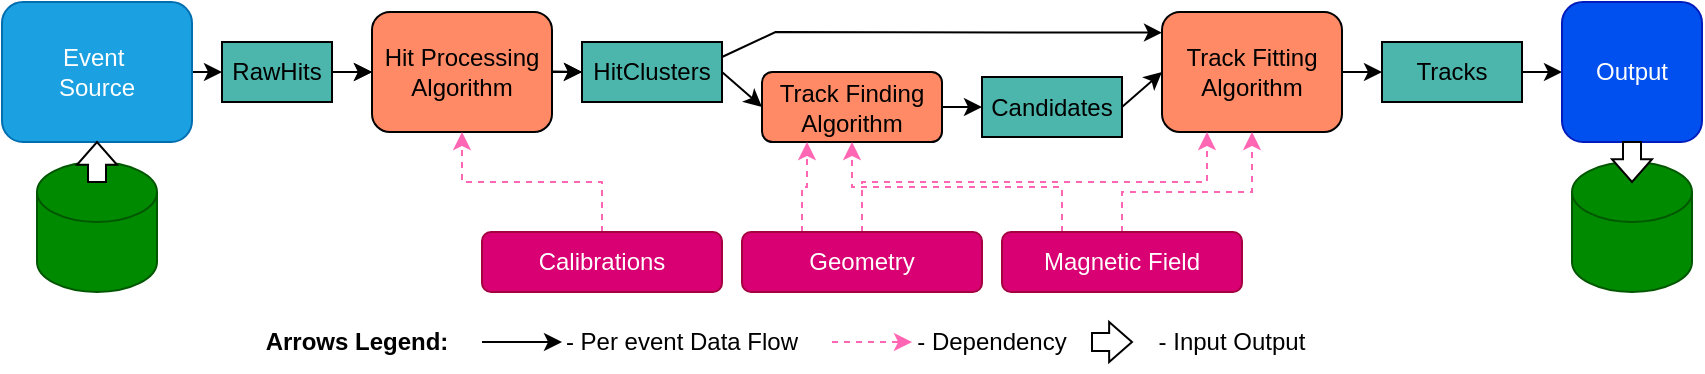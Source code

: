 <mxfile version="27.0.9">
  <diagram name="Page-1" id="HX-n5RwU4yS9j-6OuBTY">
    <mxGraphModel dx="2066" dy="1202" grid="1" gridSize="10" guides="1" tooltips="1" connect="1" arrows="1" fold="1" page="1" pageScale="1" pageWidth="850" pageHeight="1100" math="0" shadow="0">
      <root>
        <mxCell id="0" />
        <mxCell id="1" parent="0" />
        <mxCell id="03DxG6IQkUXKNhE9hXaz-13" value="" style="edgeStyle=orthogonalEdgeStyle;rounded=0;orthogonalLoop=1;jettySize=auto;html=1;" parent="1" source="Q2nsGRmkFAV52NvcU29X-1" target="Q2nsGRmkFAV52NvcU29X-2" edge="1">
          <mxGeometry relative="1" as="geometry" />
        </mxCell>
        <mxCell id="Q2nsGRmkFAV52NvcU29X-1" value="RawHits" style="rounded=0;whiteSpace=wrap;html=1;fillColor=#4DB6AC;" parent="1" vertex="1">
          <mxGeometry x="110" y="45" width="55" height="30" as="geometry" />
        </mxCell>
        <mxCell id="03DxG6IQkUXKNhE9hXaz-5" value="" style="edgeStyle=orthogonalEdgeStyle;rounded=0;orthogonalLoop=1;jettySize=auto;html=1;" parent="1" source="Q2nsGRmkFAV52NvcU29X-2" target="Q2nsGRmkFAV52NvcU29X-3" edge="1">
          <mxGeometry relative="1" as="geometry" />
        </mxCell>
        <mxCell id="Q2nsGRmkFAV52NvcU29X-2" value="Hit Processing Algorithm" style="rounded=1;whiteSpace=wrap;html=1;fillColor=#FF8A65;" parent="1" vertex="1">
          <mxGeometry x="185" y="30" width="90" height="60" as="geometry" />
        </mxCell>
        <mxCell id="Q2nsGRmkFAV52NvcU29X-3" value="HitClusters" style="rounded=0;whiteSpace=wrap;html=1;fillColor=#4DB6AC;" parent="1" vertex="1">
          <mxGeometry x="290" y="45" width="70" height="30" as="geometry" />
        </mxCell>
        <mxCell id="Q2nsGRmkFAV52NvcU29X-5" value="Track Finding&lt;div&gt;Algorithm&lt;/div&gt;" style="rounded=1;whiteSpace=wrap;html=1;fillColor=#FF8A65;" parent="1" vertex="1">
          <mxGeometry x="380" y="60" width="90" height="35" as="geometry" />
        </mxCell>
        <mxCell id="Q2nsGRmkFAV52NvcU29X-6" value="Candidates" style="rounded=0;whiteSpace=wrap;html=1;fillColor=#4DB6AC;" parent="1" vertex="1">
          <mxGeometry x="490" y="62.5" width="70" height="30" as="geometry" />
        </mxCell>
        <mxCell id="Q2nsGRmkFAV52NvcU29X-8" value="Track Fitting&lt;div&gt;Algorithm&lt;/div&gt;" style="rounded=1;whiteSpace=wrap;html=1;fillColor=#FF8A65;" parent="1" vertex="1">
          <mxGeometry x="580" y="30" width="90" height="60" as="geometry" />
        </mxCell>
        <mxCell id="WwgOPf-HHEXzUrfKRb7a-1" style="edgeStyle=none;rounded=0;orthogonalLoop=1;jettySize=auto;html=1;exitX=1;exitY=0.5;exitDx=0;exitDy=0;entryX=0;entryY=0.5;entryDx=0;entryDy=0;" parent="1" source="Q2nsGRmkFAV52NvcU29X-9" target="03DxG6IQkUXKNhE9hXaz-6" edge="1">
          <mxGeometry relative="1" as="geometry" />
        </mxCell>
        <mxCell id="Q2nsGRmkFAV52NvcU29X-9" value="Tracks" style="rounded=0;whiteSpace=wrap;html=1;fillColor=#4DB6AC;" parent="1" vertex="1">
          <mxGeometry x="690" y="45" width="70" height="30" as="geometry" />
        </mxCell>
        <mxCell id="Q2nsGRmkFAV52NvcU29X-17" value="" style="endArrow=classic;html=1;rounded=0;exitX=1;exitY=0.5;exitDx=0;exitDy=0;entryX=0;entryY=0.5;entryDx=0;entryDy=0;" parent="1" source="Q2nsGRmkFAV52NvcU29X-1" target="Q2nsGRmkFAV52NvcU29X-2" edge="1">
          <mxGeometry width="50" height="50" relative="1" as="geometry">
            <mxPoint x="475" y="435" as="sourcePoint" />
            <mxPoint x="525" y="385" as="targetPoint" />
          </mxGeometry>
        </mxCell>
        <mxCell id="Q2nsGRmkFAV52NvcU29X-18" value="" style="endArrow=classic;html=1;rounded=0;exitX=1;exitY=0.5;exitDx=0;exitDy=0;entryX=0;entryY=0.5;entryDx=0;entryDy=0;" parent="1" target="Q2nsGRmkFAV52NvcU29X-3" edge="1">
          <mxGeometry width="50" height="50" relative="1" as="geometry">
            <mxPoint x="275" y="59.76" as="sourcePoint" />
            <mxPoint x="305" y="59.76" as="targetPoint" />
          </mxGeometry>
        </mxCell>
        <mxCell id="Q2nsGRmkFAV52NvcU29X-19" value="" style="endArrow=classic;html=1;rounded=0;exitX=1;exitY=0.5;exitDx=0;exitDy=0;entryX=0;entryY=0.5;entryDx=0;entryDy=0;" parent="1" target="Q2nsGRmkFAV52NvcU29X-5" edge="1">
          <mxGeometry width="50" height="50" relative="1" as="geometry">
            <mxPoint x="360" y="60" as="sourcePoint" />
            <mxPoint x="355" y="69.5" as="targetPoint" />
          </mxGeometry>
        </mxCell>
        <mxCell id="Q2nsGRmkFAV52NvcU29X-20" value="" style="endArrow=classic;html=1;rounded=0;exitX=1;exitY=0.5;exitDx=0;exitDy=0;entryX=0;entryY=0.5;entryDx=0;entryDy=0;" parent="1" source="Q2nsGRmkFAV52NvcU29X-5" target="Q2nsGRmkFAV52NvcU29X-6" edge="1">
          <mxGeometry width="50" height="50" relative="1" as="geometry">
            <mxPoint x="335" y="79.5" as="sourcePoint" />
            <mxPoint x="365" y="79.5" as="targetPoint" />
          </mxGeometry>
        </mxCell>
        <mxCell id="Q2nsGRmkFAV52NvcU29X-21" value="" style="endArrow=classic;html=1;rounded=0;exitX=1;exitY=0.5;exitDx=0;exitDy=0;entryX=0;entryY=0.5;entryDx=0;entryDy=0;" parent="1" source="Q2nsGRmkFAV52NvcU29X-6" target="Q2nsGRmkFAV52NvcU29X-8" edge="1">
          <mxGeometry width="50" height="50" relative="1" as="geometry">
            <mxPoint x="345" y="89.5" as="sourcePoint" />
            <mxPoint x="375" y="89.5" as="targetPoint" />
          </mxGeometry>
        </mxCell>
        <mxCell id="Q2nsGRmkFAV52NvcU29X-22" value="" style="endArrow=classic;html=1;rounded=0;exitX=1;exitY=0.5;exitDx=0;exitDy=0;entryX=0;entryY=0.5;entryDx=0;entryDy=0;" parent="1" source="Q2nsGRmkFAV52NvcU29X-8" target="Q2nsGRmkFAV52NvcU29X-9" edge="1">
          <mxGeometry width="50" height="50" relative="1" as="geometry">
            <mxPoint x="355" y="99.5" as="sourcePoint" />
            <mxPoint x="385" y="99.5" as="targetPoint" />
          </mxGeometry>
        </mxCell>
        <mxCell id="03DxG6IQkUXKNhE9hXaz-2" style="edgeStyle=orthogonalEdgeStyle;rounded=0;orthogonalLoop=1;jettySize=auto;html=1;exitX=0.5;exitY=1;exitDx=0;exitDy=0;" parent="1" source="Q2nsGRmkFAV52NvcU29X-5" target="Q2nsGRmkFAV52NvcU29X-5" edge="1">
          <mxGeometry relative="1" as="geometry" />
        </mxCell>
        <mxCell id="03DxG6IQkUXKNhE9hXaz-3" value="" style="endArrow=classic;html=1;rounded=0;exitX=1;exitY=0.25;exitDx=0;exitDy=0;entryX=0.036;entryY=0.172;entryDx=0;entryDy=0;entryPerimeter=0;" parent="1" edge="1">
          <mxGeometry width="50" height="50" relative="1" as="geometry">
            <mxPoint x="360" y="52.5" as="sourcePoint" />
            <mxPoint x="580" y="40.32" as="targetPoint" />
            <Array as="points">
              <mxPoint x="386.76" y="40" />
            </Array>
          </mxGeometry>
        </mxCell>
        <mxCell id="03DxG6IQkUXKNhE9hXaz-15" style="edgeStyle=orthogonalEdgeStyle;rounded=0;orthogonalLoop=1;jettySize=auto;html=1;exitX=1;exitY=0.5;exitDx=0;exitDy=0;entryX=0;entryY=0.5;entryDx=0;entryDy=0;" parent="1" source="03DxG6IQkUXKNhE9hXaz-4" target="Q2nsGRmkFAV52NvcU29X-1" edge="1">
          <mxGeometry relative="1" as="geometry" />
        </mxCell>
        <mxCell id="03DxG6IQkUXKNhE9hXaz-4" value="Event&amp;nbsp;&lt;div&gt;Source&lt;/div&gt;" style="rounded=1;whiteSpace=wrap;html=1;fillColor=#1ba1e2;fontColor=#ffffff;strokeColor=#006EAF;" parent="1" vertex="1">
          <mxGeometry y="25" width="95" height="70" as="geometry" />
        </mxCell>
        <mxCell id="03DxG6IQkUXKNhE9hXaz-6" value="Output" style="rounded=1;whiteSpace=wrap;html=1;fillColor=#0050ef;fontColor=#ffffff;strokeColor=#001DBC;" parent="1" vertex="1">
          <mxGeometry x="780" y="25" width="70" height="70" as="geometry" />
        </mxCell>
        <mxCell id="03DxG6IQkUXKNhE9hXaz-19" style="edgeStyle=orthogonalEdgeStyle;rounded=0;orthogonalLoop=1;jettySize=auto;html=1;exitX=0.5;exitY=0;exitDx=0;exitDy=0;entryX=0.5;entryY=1;entryDx=0;entryDy=0;fillColor=#e51400;strokeColor=#FF66B3;dashed=1;" parent="1" source="03DxG6IQkUXKNhE9hXaz-7" target="Q2nsGRmkFAV52NvcU29X-2" edge="1">
          <mxGeometry relative="1" as="geometry" />
        </mxCell>
        <mxCell id="03DxG6IQkUXKNhE9hXaz-7" value="Calibrations" style="rounded=1;whiteSpace=wrap;html=1;fillColor=#d80073;fontColor=#ffffff;strokeColor=#A50040;" parent="1" vertex="1">
          <mxGeometry x="240" y="140" width="120" height="30" as="geometry" />
        </mxCell>
        <mxCell id="03DxG6IQkUXKNhE9hXaz-20" style="edgeStyle=orthogonalEdgeStyle;rounded=0;orthogonalLoop=1;jettySize=auto;html=1;exitX=0.5;exitY=0;exitDx=0;exitDy=0;entryX=0.25;entryY=1;entryDx=0;entryDy=0;fillColor=#e51400;strokeColor=#FF66B3;dashed=1;" parent="1" source="03DxG6IQkUXKNhE9hXaz-8" target="Q2nsGRmkFAV52NvcU29X-8" edge="1">
          <mxGeometry relative="1" as="geometry" />
        </mxCell>
        <mxCell id="03DxG6IQkUXKNhE9hXaz-25" style="edgeStyle=orthogonalEdgeStyle;rounded=0;orthogonalLoop=1;jettySize=auto;html=1;exitX=0.25;exitY=0;exitDx=0;exitDy=0;entryX=0.25;entryY=1;entryDx=0;entryDy=0;fillColor=#e51400;strokeColor=#FF66B3;dashed=1;" parent="1" source="03DxG6IQkUXKNhE9hXaz-8" target="Q2nsGRmkFAV52NvcU29X-5" edge="1">
          <mxGeometry relative="1" as="geometry" />
        </mxCell>
        <mxCell id="03DxG6IQkUXKNhE9hXaz-8" value="Geometry" style="rounded=1;whiteSpace=wrap;html=1;fillColor=#d80073;fontColor=#ffffff;strokeColor=#A50040;" parent="1" vertex="1">
          <mxGeometry x="370" y="140" width="120" height="30" as="geometry" />
        </mxCell>
        <mxCell id="03DxG6IQkUXKNhE9hXaz-9" value="" style="shape=cylinder3;whiteSpace=wrap;html=1;boundedLbl=1;backgroundOutline=1;size=15;fillColor=#008a00;fontColor=#ffffff;strokeColor=#005700;" parent="1" vertex="1">
          <mxGeometry x="17.5" y="105" width="60" height="65" as="geometry" />
        </mxCell>
        <mxCell id="03DxG6IQkUXKNhE9hXaz-10" value="" style="shape=cylinder3;whiteSpace=wrap;html=1;boundedLbl=1;backgroundOutline=1;size=15;fillColor=#008a00;fontColor=#ffffff;strokeColor=#005700;" parent="1" vertex="1">
          <mxGeometry x="785" y="105" width="60" height="65" as="geometry" />
        </mxCell>
        <mxCell id="03DxG6IQkUXKNhE9hXaz-16" value="" style="html=1;shadow=0;dashed=0;align=center;verticalAlign=middle;shape=mxgraph.arrows2.arrow;dy=0.55;dx=11.43;direction=north;notch=0;" parent="1" vertex="1">
          <mxGeometry x="37.5" y="95" width="20" height="20" as="geometry" />
        </mxCell>
        <mxCell id="03DxG6IQkUXKNhE9hXaz-17" value="" style="html=1;shadow=0;dashed=0;align=center;verticalAlign=middle;shape=mxgraph.arrows2.arrow;dy=0.55;dx=11.43;direction=north;notch=0;rotation=-180;" parent="1" vertex="1">
          <mxGeometry x="805" y="95" width="20" height="20" as="geometry" />
        </mxCell>
        <mxCell id="03DxG6IQkUXKNhE9hXaz-21" style="edgeStyle=orthogonalEdgeStyle;rounded=0;orthogonalLoop=1;jettySize=auto;html=1;exitX=0.5;exitY=0;exitDx=0;exitDy=0;entryX=0.5;entryY=1;entryDx=0;entryDy=0;fillColor=#e51400;strokeColor=#FF66B3;dashed=1;" parent="1" source="03DxG6IQkUXKNhE9hXaz-18" target="Q2nsGRmkFAV52NvcU29X-8" edge="1">
          <mxGeometry relative="1" as="geometry">
            <Array as="points">
              <mxPoint x="560" y="120" />
              <mxPoint x="625" y="120" />
            </Array>
          </mxGeometry>
        </mxCell>
        <mxCell id="03DxG6IQkUXKNhE9hXaz-24" style="edgeStyle=orthogonalEdgeStyle;rounded=0;orthogonalLoop=1;jettySize=auto;html=1;exitX=0.25;exitY=0;exitDx=0;exitDy=0;fillColor=#e51400;strokeColor=#FF66B3;dashed=1;" parent="1" source="03DxG6IQkUXKNhE9hXaz-18" target="Q2nsGRmkFAV52NvcU29X-5" edge="1">
          <mxGeometry relative="1" as="geometry" />
        </mxCell>
        <mxCell id="03DxG6IQkUXKNhE9hXaz-18" value="Magnetic Field" style="rounded=1;whiteSpace=wrap;html=1;fillColor=#d80073;fontColor=#ffffff;strokeColor=#A50040;" parent="1" vertex="1">
          <mxGeometry x="500" y="140" width="120" height="30" as="geometry" />
        </mxCell>
        <mxCell id="WwgOPf-HHEXzUrfKRb7a-14" value="" style="group" parent="1" vertex="1" connectable="0">
          <mxGeometry x="290" y="180" width="365" height="30" as="geometry" />
        </mxCell>
        <mxCell id="WwgOPf-HHEXzUrfKRb7a-6" value="" style="group" parent="WwgOPf-HHEXzUrfKRb7a-14" vertex="1" connectable="0">
          <mxGeometry x="125" width="120" height="30" as="geometry" />
        </mxCell>
        <mxCell id="WwgOPf-HHEXzUrfKRb7a-7" value="" style="endArrow=classic;html=1;rounded=0;dashed=1;strokeColor=#FF66B3;" parent="WwgOPf-HHEXzUrfKRb7a-6" target="WwgOPf-HHEXzUrfKRb7a-8" edge="1">
          <mxGeometry width="50" height="50" relative="1" as="geometry">
            <mxPoint y="15" as="sourcePoint" />
            <mxPoint x="70" y="15" as="targetPoint" />
          </mxGeometry>
        </mxCell>
        <mxCell id="WwgOPf-HHEXzUrfKRb7a-8" value="- Dependency" style="text;html=1;align=center;verticalAlign=middle;whiteSpace=wrap;rounded=0;" parent="WwgOPf-HHEXzUrfKRb7a-6" vertex="1">
          <mxGeometry x="40" width="80" height="30" as="geometry" />
        </mxCell>
        <mxCell id="WwgOPf-HHEXzUrfKRb7a-13" value="" style="group" parent="WwgOPf-HHEXzUrfKRb7a-14" vertex="1" connectable="0">
          <mxGeometry x="255" width="110" height="30" as="geometry" />
        </mxCell>
        <mxCell id="WwgOPf-HHEXzUrfKRb7a-9" value="" style="html=1;shadow=0;dashed=0;align=center;verticalAlign=middle;shape=mxgraph.arrows2.arrow;dy=0.55;dx=11.43;direction=north;notch=0;rotation=90;" parent="WwgOPf-HHEXzUrfKRb7a-13" vertex="1">
          <mxGeometry y="5" width="20" height="20" as="geometry" />
        </mxCell>
        <mxCell id="WwgOPf-HHEXzUrfKRb7a-11" value="- Input Output" style="text;html=1;align=center;verticalAlign=middle;whiteSpace=wrap;rounded=0;" parent="WwgOPf-HHEXzUrfKRb7a-13" vertex="1">
          <mxGeometry x="30" width="80" height="30" as="geometry" />
        </mxCell>
        <mxCell id="WwgOPf-HHEXzUrfKRb7a-16" value="&lt;b&gt;Arrows Legend:&lt;/b&gt;" style="text;html=1;align=center;verticalAlign=middle;whiteSpace=wrap;rounded=0;" parent="1" vertex="1">
          <mxGeometry x="130" y="180" width="95" height="30" as="geometry" />
        </mxCell>
        <mxCell id="WwgOPf-HHEXzUrfKRb7a-5" value="" style="group" parent="1" vertex="1" connectable="0">
          <mxGeometry x="240" y="180" width="160" height="30" as="geometry" />
        </mxCell>
        <mxCell id="WwgOPf-HHEXzUrfKRb7a-3" value="" style="endArrow=classic;html=1;rounded=0;" parent="WwgOPf-HHEXzUrfKRb7a-5" target="WwgOPf-HHEXzUrfKRb7a-4" edge="1">
          <mxGeometry width="50" height="50" relative="1" as="geometry">
            <mxPoint y="15" as="sourcePoint" />
            <mxPoint x="70" y="15" as="targetPoint" />
          </mxGeometry>
        </mxCell>
        <mxCell id="WwgOPf-HHEXzUrfKRb7a-4" value="- Per event Data Flow" style="text;html=1;align=center;verticalAlign=middle;whiteSpace=wrap;rounded=0;" parent="WwgOPf-HHEXzUrfKRb7a-5" vertex="1">
          <mxGeometry x="40" width="120" height="30" as="geometry" />
        </mxCell>
      </root>
    </mxGraphModel>
  </diagram>
</mxfile>
